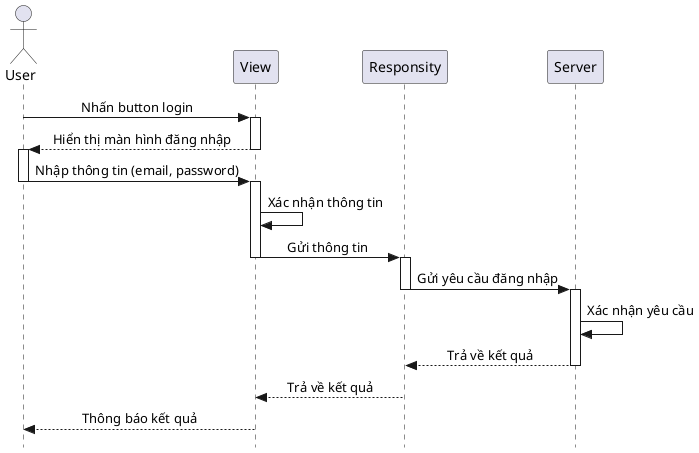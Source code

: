 @startuml
skinparam style strictuml
skinparam SequenceMessageAlignment center

actor User
User -> View : Nhấn button login
activate View
View --> User : Hiển thị màn hình đăng nhập
deactivate View
activate User
User -> View : Nhập thông tin (email, password)
deactivate User
activate View
View -> View : Xác nhận thông tin
View -> Responsity : Gửi thông tin
deactivate View
activate Responsity
Responsity -> Server : Gửi yêu cầu đăng nhập
deactivate Responsity
activate Server
Server -> Server : Xác nhận yêu cầu
Server --> Responsity : Trả về kết quả
deactivate Server
Responsity --> View : Trả về kết quả
View --> User : Thông báo kết quả
@enduml